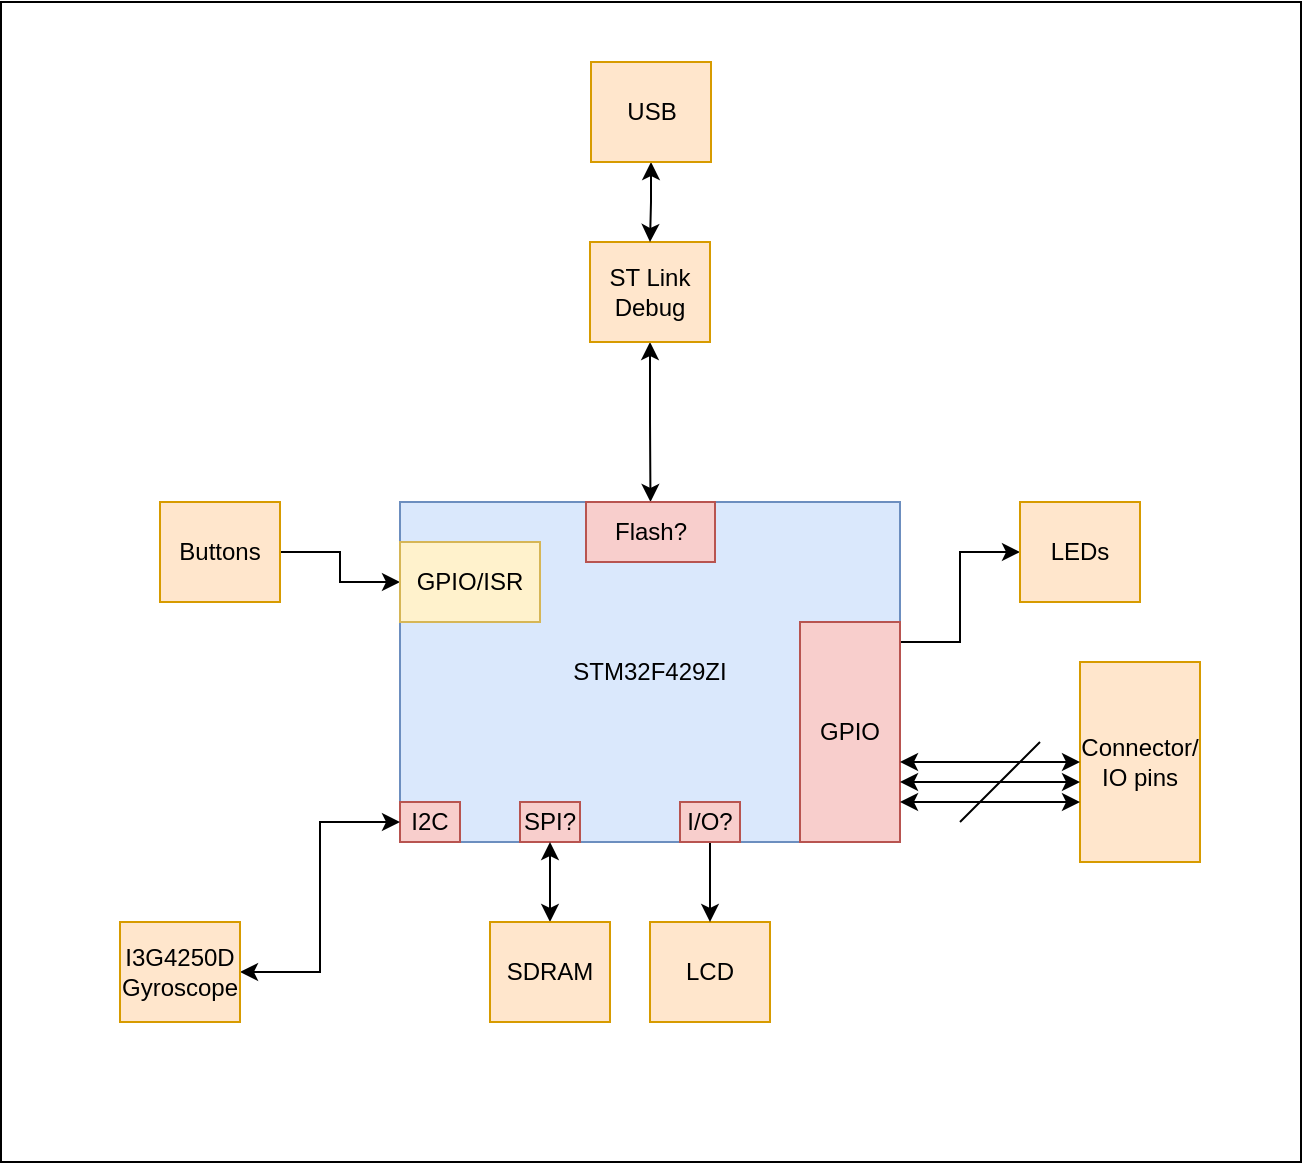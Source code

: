 <mxfile version="17.2.4" type="github">
  <diagram id="RVJd-Dt7SYc0apVT5G_t" name="Page-1">
    <mxGraphModel dx="1417" dy="1264" grid="1" gridSize="10" guides="1" tooltips="1" connect="1" arrows="1" fold="1" page="1" pageScale="1" pageWidth="850" pageHeight="1100" math="0" shadow="0">
      <root>
        <mxCell id="0" />
        <mxCell id="1" parent="0" />
        <mxCell id="qSH3qxP1vZpZxCRUbrcc-42" value="" style="rounded=0;whiteSpace=wrap;html=1;" vertex="1" parent="1">
          <mxGeometry x="100.5" y="230" width="650" height="580" as="geometry" />
        </mxCell>
        <mxCell id="qSH3qxP1vZpZxCRUbrcc-1" value="STM32F429ZI" style="rounded=0;whiteSpace=wrap;html=1;fillColor=#dae8fc;strokeColor=#6c8ebf;" vertex="1" parent="1">
          <mxGeometry x="300" y="480" width="250" height="170" as="geometry" />
        </mxCell>
        <mxCell id="qSH3qxP1vZpZxCRUbrcc-15" style="edgeStyle=orthogonalEdgeStyle;rounded=0;orthogonalLoop=1;jettySize=auto;html=1;exitX=0.5;exitY=1;exitDx=0;exitDy=0;entryX=0.5;entryY=0;entryDx=0;entryDy=0;startArrow=classic;startFill=1;" edge="1" parent="1" source="qSH3qxP1vZpZxCRUbrcc-2" target="qSH3qxP1vZpZxCRUbrcc-14">
          <mxGeometry relative="1" as="geometry" />
        </mxCell>
        <mxCell id="qSH3qxP1vZpZxCRUbrcc-2" value="ST Link Debug" style="rounded=0;whiteSpace=wrap;html=1;fillColor=#ffe6cc;strokeColor=#d79b00;" vertex="1" parent="1">
          <mxGeometry x="395" y="350" width="60" height="50" as="geometry" />
        </mxCell>
        <mxCell id="qSH3qxP1vZpZxCRUbrcc-4" value="LCD" style="rounded=0;whiteSpace=wrap;html=1;fillColor=#ffe6cc;strokeColor=#d79b00;" vertex="1" parent="1">
          <mxGeometry x="425" y="690" width="60" height="50" as="geometry" />
        </mxCell>
        <mxCell id="qSH3qxP1vZpZxCRUbrcc-10" style="edgeStyle=orthogonalEdgeStyle;rounded=0;orthogonalLoop=1;jettySize=auto;html=1;exitX=0.5;exitY=1;exitDx=0;exitDy=0;entryX=0.5;entryY=0;entryDx=0;entryDy=0;startArrow=classic;startFill=1;" edge="1" parent="1" source="qSH3qxP1vZpZxCRUbrcc-5" target="qSH3qxP1vZpZxCRUbrcc-2">
          <mxGeometry relative="1" as="geometry" />
        </mxCell>
        <mxCell id="qSH3qxP1vZpZxCRUbrcc-5" value="USB" style="rounded=0;whiteSpace=wrap;html=1;fillColor=#ffe6cc;strokeColor=#d79b00;" vertex="1" parent="1">
          <mxGeometry x="395.5" y="260" width="60" height="50" as="geometry" />
        </mxCell>
        <mxCell id="qSH3qxP1vZpZxCRUbrcc-6" value="SPI?" style="rounded=0;whiteSpace=wrap;html=1;fillColor=#f8cecc;strokeColor=#b85450;" vertex="1" parent="1">
          <mxGeometry x="360" y="630" width="30" height="20" as="geometry" />
        </mxCell>
        <mxCell id="qSH3qxP1vZpZxCRUbrcc-7" value="I2C" style="rounded=0;whiteSpace=wrap;html=1;fillColor=#f8cecc;strokeColor=#b85450;" vertex="1" parent="1">
          <mxGeometry x="300" y="630" width="30" height="20" as="geometry" />
        </mxCell>
        <mxCell id="qSH3qxP1vZpZxCRUbrcc-17" style="edgeStyle=orthogonalEdgeStyle;rounded=0;orthogonalLoop=1;jettySize=auto;html=1;exitX=1;exitY=0.25;exitDx=0;exitDy=0;entryX=0;entryY=0.5;entryDx=0;entryDy=0;" edge="1" parent="1" source="qSH3qxP1vZpZxCRUbrcc-9" target="qSH3qxP1vZpZxCRUbrcc-18">
          <mxGeometry relative="1" as="geometry">
            <mxPoint x="600" y="520" as="targetPoint" />
            <Array as="points">
              <mxPoint x="550" y="550" />
              <mxPoint x="580" y="550" />
              <mxPoint x="580" y="505" />
            </Array>
          </mxGeometry>
        </mxCell>
        <mxCell id="qSH3qxP1vZpZxCRUbrcc-9" value="GPIO" style="rounded=0;whiteSpace=wrap;html=1;fillColor=#f8cecc;strokeColor=#b85450;" vertex="1" parent="1">
          <mxGeometry x="500" y="540" width="50" height="110" as="geometry" />
        </mxCell>
        <mxCell id="qSH3qxP1vZpZxCRUbrcc-14" value="Flash?" style="rounded=0;whiteSpace=wrap;html=1;fillColor=#f8cecc;strokeColor=#b85450;" vertex="1" parent="1">
          <mxGeometry x="393" y="480" width="64.5" height="30" as="geometry" />
        </mxCell>
        <mxCell id="qSH3qxP1vZpZxCRUbrcc-18" value="LEDs" style="rounded=0;whiteSpace=wrap;html=1;fillColor=#ffe6cc;strokeColor=#d79b00;" vertex="1" parent="1">
          <mxGeometry x="610" y="480" width="60" height="50" as="geometry" />
        </mxCell>
        <mxCell id="qSH3qxP1vZpZxCRUbrcc-41" style="edgeStyle=orthogonalEdgeStyle;rounded=0;orthogonalLoop=1;jettySize=auto;html=1;exitX=1;exitY=0.5;exitDx=0;exitDy=0;entryX=0;entryY=0.5;entryDx=0;entryDy=0;startArrow=none;startFill=0;" edge="1" parent="1" source="qSH3qxP1vZpZxCRUbrcc-19" target="qSH3qxP1vZpZxCRUbrcc-29">
          <mxGeometry relative="1" as="geometry" />
        </mxCell>
        <mxCell id="qSH3qxP1vZpZxCRUbrcc-19" value="Buttons" style="rounded=0;whiteSpace=wrap;html=1;fillColor=#ffe6cc;strokeColor=#d79b00;" vertex="1" parent="1">
          <mxGeometry x="180" y="480" width="60" height="50" as="geometry" />
        </mxCell>
        <mxCell id="qSH3qxP1vZpZxCRUbrcc-25" style="edgeStyle=orthogonalEdgeStyle;rounded=0;orthogonalLoop=1;jettySize=auto;html=1;exitX=0.5;exitY=0;exitDx=0;exitDy=0;entryX=0.5;entryY=1;entryDx=0;entryDy=0;startArrow=classic;startFill=1;" edge="1" parent="1" source="qSH3qxP1vZpZxCRUbrcc-21" target="qSH3qxP1vZpZxCRUbrcc-6">
          <mxGeometry relative="1" as="geometry" />
        </mxCell>
        <mxCell id="qSH3qxP1vZpZxCRUbrcc-21" value="SDRAM" style="rounded=0;whiteSpace=wrap;html=1;fillColor=#ffe6cc;strokeColor=#d79b00;" vertex="1" parent="1">
          <mxGeometry x="345" y="690" width="60" height="50" as="geometry" />
        </mxCell>
        <mxCell id="qSH3qxP1vZpZxCRUbrcc-23" style="edgeStyle=orthogonalEdgeStyle;rounded=0;orthogonalLoop=1;jettySize=auto;html=1;exitX=0.5;exitY=1;exitDx=0;exitDy=0;entryX=0.5;entryY=0;entryDx=0;entryDy=0;" edge="1" parent="1" source="qSH3qxP1vZpZxCRUbrcc-22" target="qSH3qxP1vZpZxCRUbrcc-4">
          <mxGeometry relative="1" as="geometry" />
        </mxCell>
        <mxCell id="qSH3qxP1vZpZxCRUbrcc-22" value="I/O?" style="rounded=0;whiteSpace=wrap;html=1;fillColor=#f8cecc;strokeColor=#b85450;" vertex="1" parent="1">
          <mxGeometry x="440" y="630" width="30" height="20" as="geometry" />
        </mxCell>
        <mxCell id="qSH3qxP1vZpZxCRUbrcc-27" style="edgeStyle=orthogonalEdgeStyle;rounded=0;orthogonalLoop=1;jettySize=auto;html=1;exitX=1;exitY=0.5;exitDx=0;exitDy=0;entryX=0;entryY=0.5;entryDx=0;entryDy=0;startArrow=classic;startFill=1;" edge="1" parent="1" source="qSH3qxP1vZpZxCRUbrcc-26" target="qSH3qxP1vZpZxCRUbrcc-7">
          <mxGeometry relative="1" as="geometry" />
        </mxCell>
        <mxCell id="qSH3qxP1vZpZxCRUbrcc-26" value="I3G4250D Gyroscope" style="rounded=0;whiteSpace=wrap;html=1;fillColor=#ffe6cc;strokeColor=#d79b00;" vertex="1" parent="1">
          <mxGeometry x="160" y="690" width="60" height="50" as="geometry" />
        </mxCell>
        <mxCell id="qSH3qxP1vZpZxCRUbrcc-29" value="GPIO/ISR" style="rounded=0;whiteSpace=wrap;html=1;fillColor=#fff2cc;strokeColor=#d6b656;" vertex="1" parent="1">
          <mxGeometry x="300" y="500" width="70" height="40" as="geometry" />
        </mxCell>
        <mxCell id="qSH3qxP1vZpZxCRUbrcc-30" value="Connector/ IO pins" style="rounded=0;whiteSpace=wrap;html=1;fillColor=#ffe6cc;strokeColor=#d79b00;" vertex="1" parent="1">
          <mxGeometry x="640" y="560" width="60" height="100" as="geometry" />
        </mxCell>
        <mxCell id="qSH3qxP1vZpZxCRUbrcc-34" style="edgeStyle=orthogonalEdgeStyle;rounded=0;orthogonalLoop=1;jettySize=auto;html=1;startArrow=classic;startFill=1;entryX=1;entryY=0.75;entryDx=0;entryDy=0;" edge="1" parent="1">
          <mxGeometry relative="1" as="geometry">
            <mxPoint x="550" y="610" as="targetPoint" />
            <mxPoint x="640" y="610" as="sourcePoint" />
          </mxGeometry>
        </mxCell>
        <mxCell id="qSH3qxP1vZpZxCRUbrcc-37" value="" style="endArrow=none;html=1;rounded=0;" edge="1" parent="1">
          <mxGeometry width="50" height="50" relative="1" as="geometry">
            <mxPoint x="580" y="640" as="sourcePoint" />
            <mxPoint x="620" y="600" as="targetPoint" />
            <Array as="points">
              <mxPoint x="600" y="620" />
            </Array>
          </mxGeometry>
        </mxCell>
        <mxCell id="qSH3qxP1vZpZxCRUbrcc-39" style="edgeStyle=orthogonalEdgeStyle;rounded=0;orthogonalLoop=1;jettySize=auto;html=1;startArrow=classic;startFill=1;entryX=1;entryY=0.75;entryDx=0;entryDy=0;" edge="1" parent="1">
          <mxGeometry relative="1" as="geometry">
            <mxPoint x="550" y="620" as="targetPoint" />
            <mxPoint x="640" y="620" as="sourcePoint" />
          </mxGeometry>
        </mxCell>
        <mxCell id="qSH3qxP1vZpZxCRUbrcc-40" style="edgeStyle=orthogonalEdgeStyle;rounded=0;orthogonalLoop=1;jettySize=auto;html=1;startArrow=classic;startFill=1;entryX=1;entryY=0.75;entryDx=0;entryDy=0;" edge="1" parent="1">
          <mxGeometry relative="1" as="geometry">
            <mxPoint x="550" y="630" as="targetPoint" />
            <mxPoint x="640" y="630" as="sourcePoint" />
          </mxGeometry>
        </mxCell>
      </root>
    </mxGraphModel>
  </diagram>
</mxfile>
